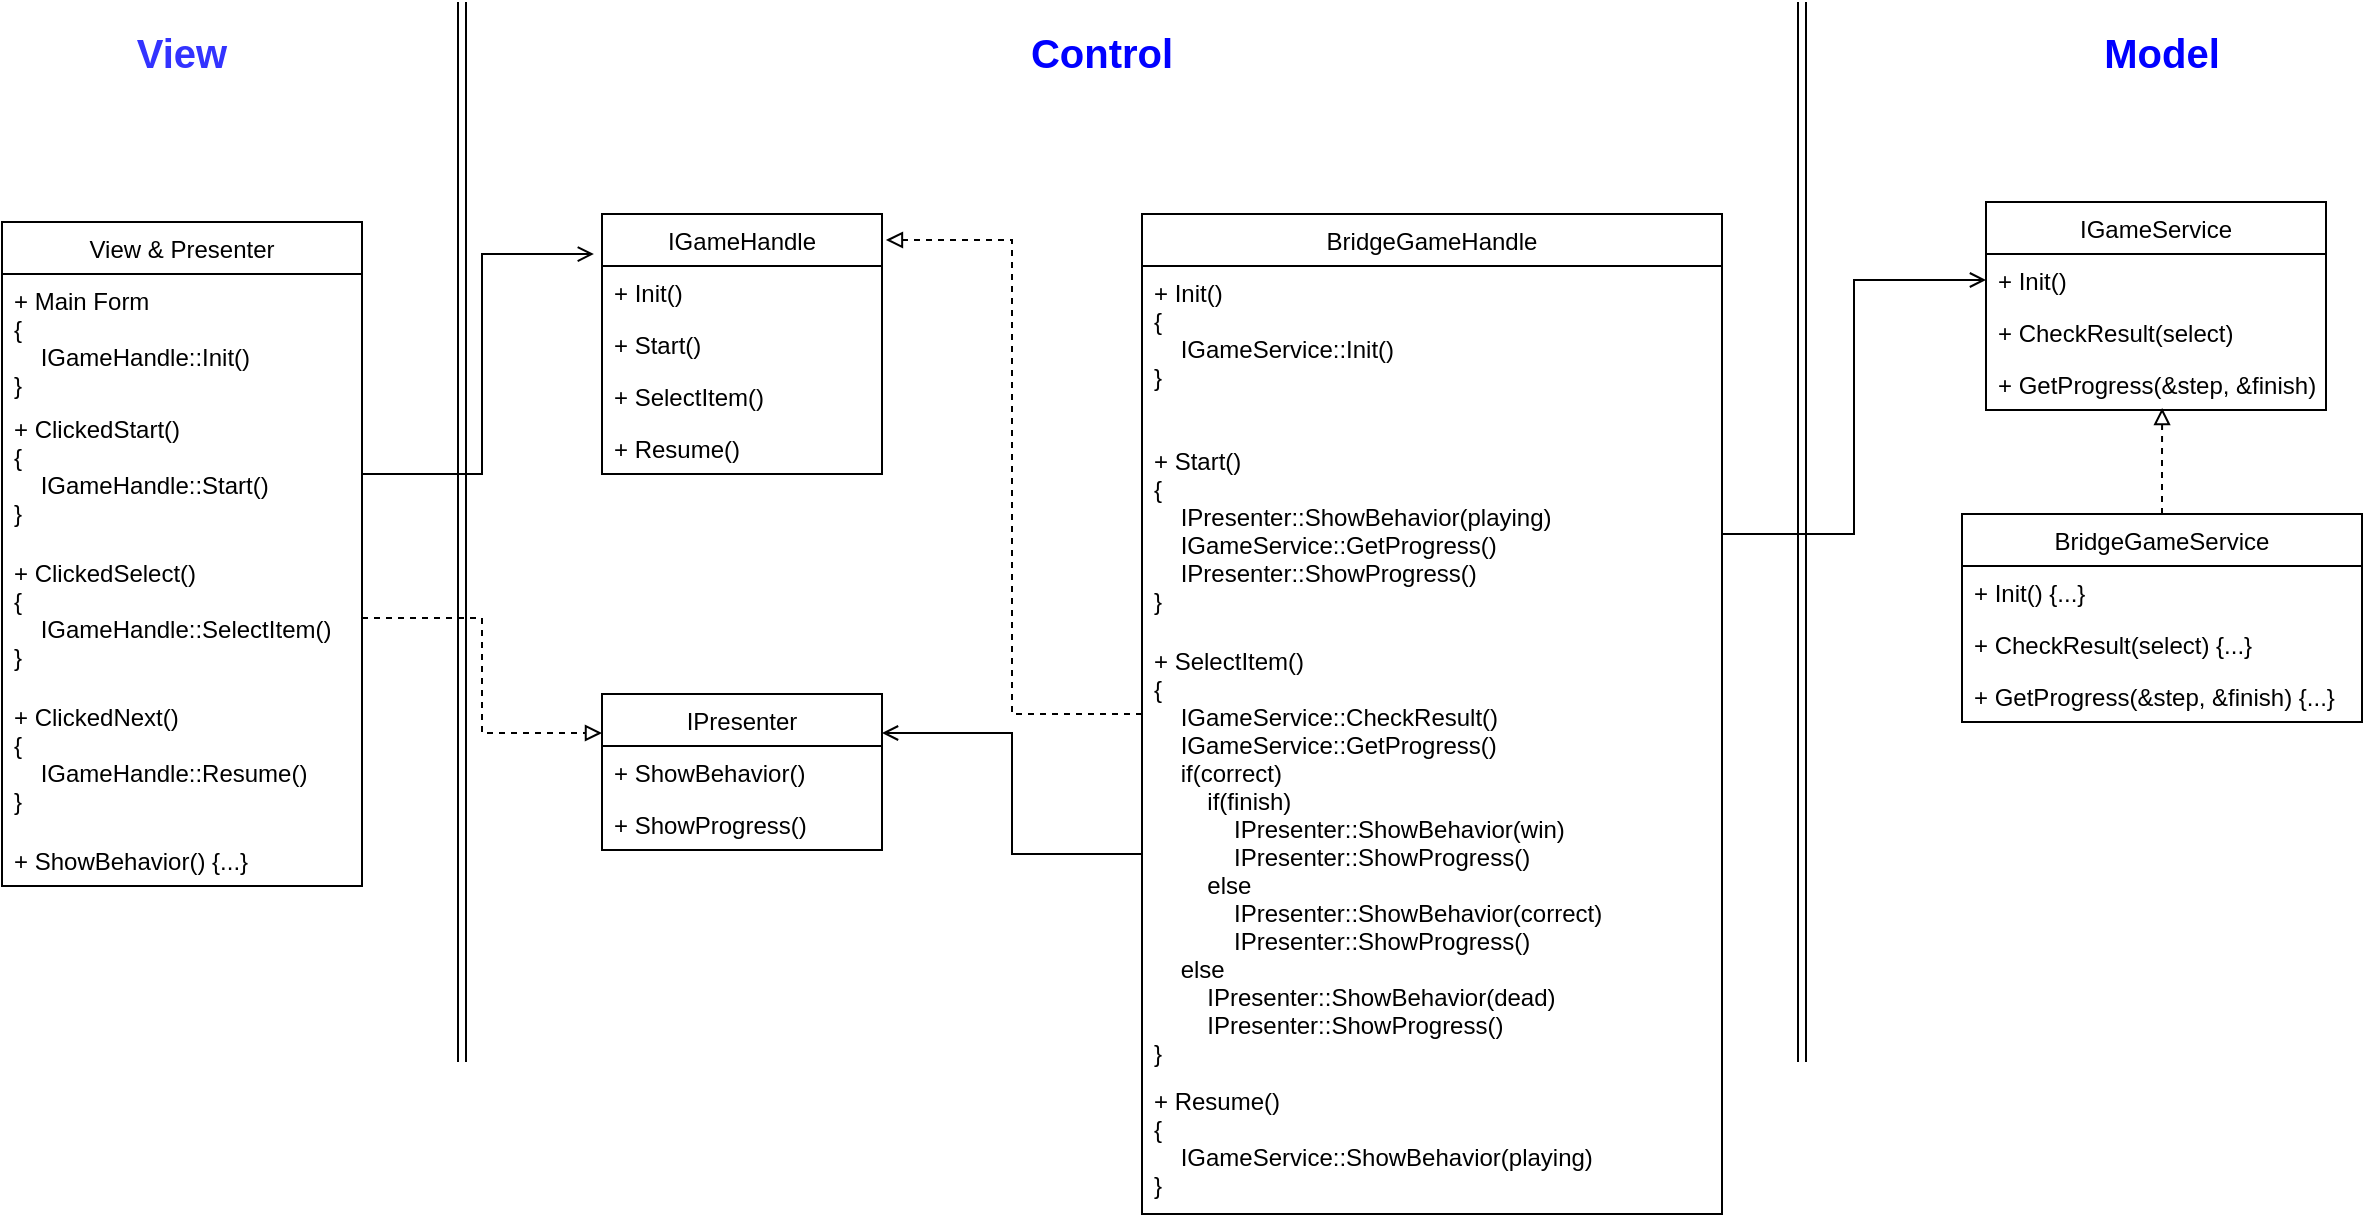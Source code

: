 <mxfile version="15.4.0" type="device"><diagram name="MVC architecture" id="NlLf-IjyudRxgn_Lcmmp"><mxGraphModel dx="1422" dy="822" grid="1" gridSize="10" guides="1" tooltips="1" connect="1" arrows="1" fold="1" page="1" pageScale="1" pageWidth="3300" pageHeight="2339" math="0" shadow="0"><root><mxCell id="dJ4hByP45QBNI8E96MP--0"/><mxCell id="dJ4hByP45QBNI8E96MP--1" parent="dJ4hByP45QBNI8E96MP--0"/><mxCell id="dJ4hByP45QBNI8E96MP--2" value="View &amp; Presenter" style="swimlane;fontStyle=0;childLayout=stackLayout;horizontal=1;startSize=26;fillColor=none;horizontalStack=0;resizeParent=1;resizeParentMax=0;resizeLast=0;collapsible=1;marginBottom=0;" parent="dJ4hByP45QBNI8E96MP--1" vertex="1"><mxGeometry x="120" y="200" width="180" height="332" as="geometry"/></mxCell><mxCell id="dJ4hByP45QBNI8E96MP--3" value="+ Main Form&#10;{&#10;    IGameHandle::Init()&#10;}" style="text;strokeColor=none;fillColor=none;align=left;verticalAlign=top;spacingLeft=4;spacingRight=4;overflow=hidden;rotatable=0;points=[[0,0.5],[1,0.5]];portConstraint=eastwest;" parent="dJ4hByP45QBNI8E96MP--2" vertex="1"><mxGeometry y="26" width="180" height="64" as="geometry"/></mxCell><mxCell id="dJ4hByP45QBNI8E96MP--4" value="+ ClickedStart()&#10;{&#10;&#9;    IGameHandle::Start()&#10;}" style="text;strokeColor=none;fillColor=none;align=left;verticalAlign=top;spacingLeft=4;spacingRight=4;overflow=hidden;rotatable=0;points=[[0,0.5],[1,0.5]];portConstraint=eastwest;" parent="dJ4hByP45QBNI8E96MP--2" vertex="1"><mxGeometry y="90" width="180" height="72" as="geometry"/></mxCell><mxCell id="dJ4hByP45QBNI8E96MP--5" value="+ ClickedSelect()&#10;{&#10;&#9;    IGameHandle::SelectItem()&#10;}" style="text;strokeColor=none;fillColor=none;align=left;verticalAlign=top;spacingLeft=4;spacingRight=4;overflow=hidden;rotatable=0;points=[[0,0.5],[1,0.5]];portConstraint=eastwest;" parent="dJ4hByP45QBNI8E96MP--2" vertex="1"><mxGeometry y="162" width="180" height="72" as="geometry"/></mxCell><mxCell id="dJ4hByP45QBNI8E96MP--6" value="+ ClickedNext()&#10;{&#10;&#9;    IGameHandle::Resume()&#10;}" style="text;strokeColor=none;fillColor=none;align=left;verticalAlign=top;spacingLeft=4;spacingRight=4;overflow=hidden;rotatable=0;points=[[0,0.5],[1,0.5]];portConstraint=eastwest;" parent="dJ4hByP45QBNI8E96MP--2" vertex="1"><mxGeometry y="234" width="180" height="72" as="geometry"/></mxCell><mxCell id="dJ4hByP45QBNI8E96MP--7" value="+ ShowBehavior() {...}" style="text;strokeColor=none;fillColor=none;align=left;verticalAlign=top;spacingLeft=4;spacingRight=4;overflow=hidden;rotatable=0;points=[[0,0.5],[1,0.5]];portConstraint=eastwest;" parent="dJ4hByP45QBNI8E96MP--2" vertex="1"><mxGeometry y="306" width="180" height="26" as="geometry"/></mxCell><mxCell id="dJ4hByP45QBNI8E96MP--8" value="IGameHandle" style="swimlane;fontStyle=0;childLayout=stackLayout;horizontal=1;startSize=26;fillColor=none;horizontalStack=0;resizeParent=1;resizeParentMax=0;resizeLast=0;collapsible=1;marginBottom=0;" parent="dJ4hByP45QBNI8E96MP--1" vertex="1"><mxGeometry x="420" y="196" width="140" height="130" as="geometry"/></mxCell><mxCell id="dJ4hByP45QBNI8E96MP--9" value="+ Init()" style="text;strokeColor=none;fillColor=none;align=left;verticalAlign=top;spacingLeft=4;spacingRight=4;overflow=hidden;rotatable=0;points=[[0,0.5],[1,0.5]];portConstraint=eastwest;" parent="dJ4hByP45QBNI8E96MP--8" vertex="1"><mxGeometry y="26" width="140" height="26" as="geometry"/></mxCell><mxCell id="dJ4hByP45QBNI8E96MP--10" value="+ Start()" style="text;strokeColor=none;fillColor=none;align=left;verticalAlign=top;spacingLeft=4;spacingRight=4;overflow=hidden;rotatable=0;points=[[0,0.5],[1,0.5]];portConstraint=eastwest;" parent="dJ4hByP45QBNI8E96MP--8" vertex="1"><mxGeometry y="52" width="140" height="26" as="geometry"/></mxCell><mxCell id="dJ4hByP45QBNI8E96MP--11" value="+ SelectItem()" style="text;strokeColor=none;fillColor=none;align=left;verticalAlign=top;spacingLeft=4;spacingRight=4;overflow=hidden;rotatable=0;points=[[0,0.5],[1,0.5]];portConstraint=eastwest;" parent="dJ4hByP45QBNI8E96MP--8" vertex="1"><mxGeometry y="78" width="140" height="26" as="geometry"/></mxCell><mxCell id="dJ4hByP45QBNI8E96MP--12" value="+ Resume()" style="text;strokeColor=none;fillColor=none;align=left;verticalAlign=top;spacingLeft=4;spacingRight=4;overflow=hidden;rotatable=0;points=[[0,0.5],[1,0.5]];portConstraint=eastwest;" parent="dJ4hByP45QBNI8E96MP--8" vertex="1"><mxGeometry y="104" width="140" height="26" as="geometry"/></mxCell><mxCell id="dJ4hByP45QBNI8E96MP--13" style="edgeStyle=orthogonalEdgeStyle;rounded=0;orthogonalLoop=1;jettySize=auto;html=1;entryX=1.014;entryY=0.1;entryDx=0;entryDy=0;entryPerimeter=0;dashed=1;endArrow=block;endFill=0;" parent="dJ4hByP45QBNI8E96MP--1" source="dJ4hByP45QBNI8E96MP--14" target="dJ4hByP45QBNI8E96MP--8" edge="1"><mxGeometry relative="1" as="geometry"/></mxCell><mxCell id="dJ4hByP45QBNI8E96MP--14" value="BridgeGameHandle" style="swimlane;fontStyle=0;align=center;verticalAlign=top;childLayout=stackLayout;horizontal=1;startSize=26;horizontalStack=0;resizeParent=1;resizeParentMax=0;resizeLast=0;collapsible=1;marginBottom=0;" parent="dJ4hByP45QBNI8E96MP--1" vertex="1"><mxGeometry x="690" y="196" width="290" height="500" as="geometry"/></mxCell><mxCell id="dJ4hByP45QBNI8E96MP--15" value="+ Init()&#10;{&#10;    IGameService::Init()&#10;}" style="text;strokeColor=none;fillColor=none;align=left;verticalAlign=top;spacingLeft=4;spacingRight=4;overflow=hidden;rotatable=0;points=[[0,0.5],[1,0.5]];portConstraint=eastwest;" parent="dJ4hByP45QBNI8E96MP--14" vertex="1"><mxGeometry y="26" width="290" height="84" as="geometry"/></mxCell><mxCell id="dJ4hByP45QBNI8E96MP--16" value="+ Start()&#10;{&#10;    IPresenter::ShowBehavior(playing)&#10;    IGameService::GetProgress()&#10;    IPresenter::ShowProgress()&#10;}" style="text;strokeColor=none;fillColor=none;align=left;verticalAlign=top;spacingLeft=4;spacingRight=4;overflow=hidden;rotatable=0;points=[[0,0.5],[1,0.5]];portConstraint=eastwest;" parent="dJ4hByP45QBNI8E96MP--14" vertex="1"><mxGeometry y="110" width="290" height="100" as="geometry"/></mxCell><mxCell id="dJ4hByP45QBNI8E96MP--17" value="+ SelectItem()&#10;{&#10;    IGameService::CheckResult()&#10;    IGameService::GetProgress()&#10;    if(correct)&#10;        if(finish)&#10;            IPresenter::ShowBehavior(win)&#10;            IPresenter::ShowProgress()&#10;        else&#10;            IPresenter::ShowBehavior(correct)&#10;            IPresenter::ShowProgress()&#10;    else&#10;        IPresenter::ShowBehavior(dead)&#10;        IPresenter::ShowProgress()&#10;}" style="text;strokeColor=none;fillColor=none;align=left;verticalAlign=top;spacingLeft=4;spacingRight=4;overflow=hidden;rotatable=0;points=[[0,0.5],[1,0.5]];portConstraint=eastwest;" parent="dJ4hByP45QBNI8E96MP--14" vertex="1"><mxGeometry y="210" width="290" height="220" as="geometry"/></mxCell><mxCell id="dJ4hByP45QBNI8E96MP--18" value="+ Resume()&#10;{&#10;    IGameService::ShowBehavior(playing)&#10;}" style="text;strokeColor=none;fillColor=none;align=left;verticalAlign=top;spacingLeft=4;spacingRight=4;overflow=hidden;rotatable=0;points=[[0,0.5],[1,0.5]];portConstraint=eastwest;" parent="dJ4hByP45QBNI8E96MP--14" vertex="1"><mxGeometry y="430" width="290" height="70" as="geometry"/></mxCell><mxCell id="dJ4hByP45QBNI8E96MP--19" value="IGameService" style="swimlane;fontStyle=0;childLayout=stackLayout;horizontal=1;startSize=26;fillColor=none;horizontalStack=0;resizeParent=1;resizeParentMax=0;resizeLast=0;collapsible=1;marginBottom=0;" parent="dJ4hByP45QBNI8E96MP--1" vertex="1"><mxGeometry x="1112" y="190" width="170" height="104" as="geometry"/></mxCell><mxCell id="dJ4hByP45QBNI8E96MP--20" value="+ Init()" style="text;strokeColor=none;fillColor=none;align=left;verticalAlign=top;spacingLeft=4;spacingRight=4;overflow=hidden;rotatable=0;points=[[0,0.5],[1,0.5]];portConstraint=eastwest;" parent="dJ4hByP45QBNI8E96MP--19" vertex="1"><mxGeometry y="26" width="170" height="26" as="geometry"/></mxCell><mxCell id="dJ4hByP45QBNI8E96MP--21" value="+ CheckResult(select)" style="text;strokeColor=none;fillColor=none;align=left;verticalAlign=top;spacingLeft=4;spacingRight=4;overflow=hidden;rotatable=0;points=[[0,0.5],[1,0.5]];portConstraint=eastwest;" parent="dJ4hByP45QBNI8E96MP--19" vertex="1"><mxGeometry y="52" width="170" height="26" as="geometry"/></mxCell><mxCell id="dJ4hByP45QBNI8E96MP--22" value="+ GetProgress(&amp;step, &amp;finish)" style="text;strokeColor=none;fillColor=none;align=left;verticalAlign=top;spacingLeft=4;spacingRight=4;overflow=hidden;rotatable=0;points=[[0,0.5],[1,0.5]];portConstraint=eastwest;" parent="dJ4hByP45QBNI8E96MP--19" vertex="1"><mxGeometry y="78" width="170" height="26" as="geometry"/></mxCell><mxCell id="dJ4hByP45QBNI8E96MP--23" value="IPresenter" style="swimlane;fontStyle=0;childLayout=stackLayout;horizontal=1;startSize=26;fillColor=none;horizontalStack=0;resizeParent=1;resizeParentMax=0;resizeLast=0;collapsible=1;marginBottom=0;" parent="dJ4hByP45QBNI8E96MP--1" vertex="1"><mxGeometry x="420" y="436" width="140" height="78" as="geometry"/></mxCell><mxCell id="dJ4hByP45QBNI8E96MP--24" value="+ ShowBehavior()" style="text;strokeColor=none;fillColor=none;align=left;verticalAlign=top;spacingLeft=4;spacingRight=4;overflow=hidden;rotatable=0;points=[[0,0.5],[1,0.5]];portConstraint=eastwest;" parent="dJ4hByP45QBNI8E96MP--23" vertex="1"><mxGeometry y="26" width="140" height="26" as="geometry"/></mxCell><mxCell id="dJ4hByP45QBNI8E96MP--25" value="+ ShowProgress()" style="text;strokeColor=none;fillColor=none;align=left;verticalAlign=top;spacingLeft=4;spacingRight=4;overflow=hidden;rotatable=0;points=[[0,0.5],[1,0.5]];portConstraint=eastwest;" parent="dJ4hByP45QBNI8E96MP--23" vertex="1"><mxGeometry y="52" width="140" height="26" as="geometry"/></mxCell><mxCell id="dJ4hByP45QBNI8E96MP--26" style="edgeStyle=orthogonalEdgeStyle;rounded=0;orthogonalLoop=1;jettySize=auto;html=1;exitX=0.5;exitY=0;exitDx=0;exitDy=0;entryX=0.518;entryY=0.962;entryDx=0;entryDy=0;entryPerimeter=0;dashed=1;endArrow=block;endFill=0;" parent="dJ4hByP45QBNI8E96MP--1" source="dJ4hByP45QBNI8E96MP--27" target="dJ4hByP45QBNI8E96MP--22" edge="1"><mxGeometry relative="1" as="geometry"/></mxCell><mxCell id="dJ4hByP45QBNI8E96MP--27" value="BridgeGameService" style="swimlane;fontStyle=0;childLayout=stackLayout;horizontal=1;startSize=26;fillColor=none;horizontalStack=0;resizeParent=1;resizeParentMax=0;resizeLast=0;collapsible=1;marginBottom=0;" parent="dJ4hByP45QBNI8E96MP--1" vertex="1"><mxGeometry x="1100" y="346" width="200" height="104" as="geometry"/></mxCell><mxCell id="dJ4hByP45QBNI8E96MP--28" value="+ Init() {...}" style="text;strokeColor=none;fillColor=none;align=left;verticalAlign=top;spacingLeft=4;spacingRight=4;overflow=hidden;rotatable=0;points=[[0,0.5],[1,0.5]];portConstraint=eastwest;" parent="dJ4hByP45QBNI8E96MP--27" vertex="1"><mxGeometry y="26" width="200" height="26" as="geometry"/></mxCell><mxCell id="dJ4hByP45QBNI8E96MP--29" value="+ CheckResult(select) {...}" style="text;strokeColor=none;fillColor=none;align=left;verticalAlign=top;spacingLeft=4;spacingRight=4;overflow=hidden;rotatable=0;points=[[0,0.5],[1,0.5]];portConstraint=eastwest;" parent="dJ4hByP45QBNI8E96MP--27" vertex="1"><mxGeometry y="52" width="200" height="26" as="geometry"/></mxCell><mxCell id="dJ4hByP45QBNI8E96MP--30" value="+ GetProgress(&amp;step, &amp;finish) {...}" style="text;strokeColor=none;fillColor=none;align=left;verticalAlign=top;spacingLeft=4;spacingRight=4;overflow=hidden;rotatable=0;points=[[0,0.5],[1,0.5]];portConstraint=eastwest;" parent="dJ4hByP45QBNI8E96MP--27" vertex="1"><mxGeometry y="78" width="200" height="26" as="geometry"/></mxCell><mxCell id="dJ4hByP45QBNI8E96MP--31" style="edgeStyle=orthogonalEdgeStyle;rounded=0;orthogonalLoop=1;jettySize=auto;html=1;entryX=-0.029;entryY=0.154;entryDx=0;entryDy=0;entryPerimeter=0;endArrow=open;endFill=0;" parent="dJ4hByP45QBNI8E96MP--1" source="dJ4hByP45QBNI8E96MP--4" target="dJ4hByP45QBNI8E96MP--8" edge="1"><mxGeometry relative="1" as="geometry"/></mxCell><mxCell id="dJ4hByP45QBNI8E96MP--32" style="edgeStyle=orthogonalEdgeStyle;rounded=0;orthogonalLoop=1;jettySize=auto;html=1;exitX=1;exitY=0.5;exitDx=0;exitDy=0;entryX=0;entryY=0.25;entryDx=0;entryDy=0;dashed=1;endArrow=block;endFill=0;" parent="dJ4hByP45QBNI8E96MP--1" source="dJ4hByP45QBNI8E96MP--5" target="dJ4hByP45QBNI8E96MP--23" edge="1"><mxGeometry relative="1" as="geometry"/></mxCell><mxCell id="dJ4hByP45QBNI8E96MP--33" style="edgeStyle=orthogonalEdgeStyle;rounded=0;orthogonalLoop=1;jettySize=auto;html=1;exitX=0;exitY=0.5;exitDx=0;exitDy=0;entryX=1;entryY=0.25;entryDx=0;entryDy=0;endArrow=open;endFill=0;" parent="dJ4hByP45QBNI8E96MP--1" source="dJ4hByP45QBNI8E96MP--17" target="dJ4hByP45QBNI8E96MP--23" edge="1"><mxGeometry relative="1" as="geometry"/></mxCell><mxCell id="dJ4hByP45QBNI8E96MP--34" style="edgeStyle=orthogonalEdgeStyle;rounded=0;orthogonalLoop=1;jettySize=auto;html=1;exitX=1;exitY=0.5;exitDx=0;exitDy=0;entryX=0;entryY=0.5;entryDx=0;entryDy=0;endArrow=open;endFill=0;" parent="dJ4hByP45QBNI8E96MP--1" source="dJ4hByP45QBNI8E96MP--16" target="dJ4hByP45QBNI8E96MP--20" edge="1"><mxGeometry relative="1" as="geometry"/></mxCell><mxCell id="V_WnsvxyIKBUokFZUidZ-0" value="" style="endArrow=none;html=1;shape=link;" parent="dJ4hByP45QBNI8E96MP--1" edge="1"><mxGeometry width="50" height="50" relative="1" as="geometry"><mxPoint x="350" y="620" as="sourcePoint"/><mxPoint x="350" y="90" as="targetPoint"/></mxGeometry></mxCell><mxCell id="V_WnsvxyIKBUokFZUidZ-1" value="" style="endArrow=none;html=1;shape=link;" parent="dJ4hByP45QBNI8E96MP--1" edge="1"><mxGeometry width="50" height="50" relative="1" as="geometry"><mxPoint x="1020" y="620" as="sourcePoint"/><mxPoint x="1020" y="90" as="targetPoint"/></mxGeometry></mxCell><mxCell id="V_WnsvxyIKBUokFZUidZ-2" value="View" style="text;html=1;strokeColor=none;fillColor=none;align=center;verticalAlign=middle;whiteSpace=wrap;rounded=0;fontSize=20;fontStyle=1;fontColor=#3333FF;" parent="dJ4hByP45QBNI8E96MP--1" vertex="1"><mxGeometry x="170" y="100" width="80" height="30" as="geometry"/></mxCell><mxCell id="V_WnsvxyIKBUokFZUidZ-3" value="Control" style="text;html=1;strokeColor=none;fillColor=none;align=center;verticalAlign=middle;whiteSpace=wrap;rounded=0;fontSize=20;fontColor=#0000FF;fontStyle=1" parent="dJ4hByP45QBNI8E96MP--1" vertex="1"><mxGeometry x="630" y="100" width="80" height="30" as="geometry"/></mxCell><mxCell id="V_WnsvxyIKBUokFZUidZ-4" value="&lt;font color=&quot;#0000ff&quot;&gt;&lt;b&gt;Model&lt;/b&gt;&lt;/font&gt;" style="text;html=1;strokeColor=none;fillColor=none;align=center;verticalAlign=middle;whiteSpace=wrap;rounded=0;fontSize=20;" parent="dJ4hByP45QBNI8E96MP--1" vertex="1"><mxGeometry x="1160" y="100" width="80" height="30" as="geometry"/></mxCell></root></mxGraphModel></diagram></mxfile>